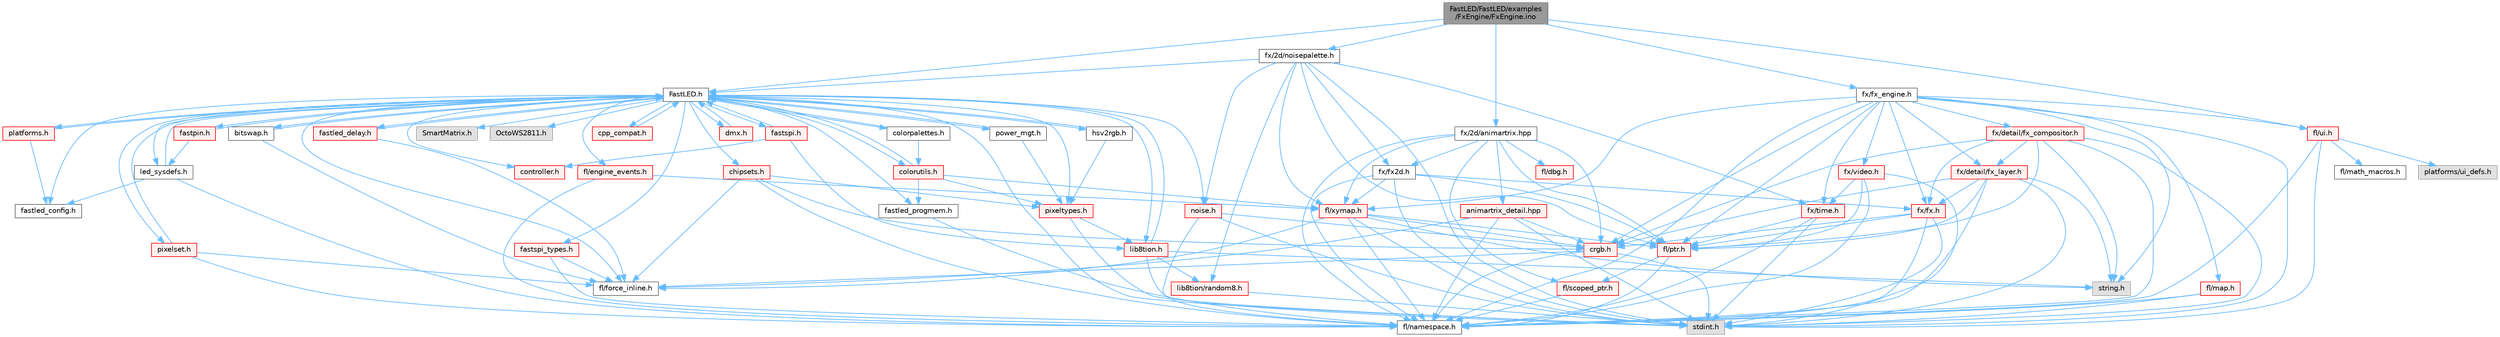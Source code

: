 digraph "FastLED/FastLED/examples/FxEngine/FxEngine.ino"
{
 // LATEX_PDF_SIZE
  bgcolor="transparent";
  edge [fontname=Helvetica,fontsize=10,labelfontname=Helvetica,labelfontsize=10];
  node [fontname=Helvetica,fontsize=10,shape=box,height=0.2,width=0.4];
  Node1 [id="Node000001",label="FastLED/FastLED/examples\l/FxEngine/FxEngine.ino",height=0.2,width=0.4,color="gray40", fillcolor="grey60", style="filled", fontcolor="black",tooltip="Demonstrates how to use the FxEngine to switch between different effects on a 2D LED matrix."];
  Node1 -> Node2 [id="edge1_Node000001_Node000002",color="steelblue1",style="solid",tooltip=" "];
  Node2 [id="Node000002",label="FastLED.h",height=0.2,width=0.4,color="grey40", fillcolor="white", style="filled",URL="$db/d97/_fast_l_e_d_8h.html",tooltip="central include file for FastLED, defines the CFastLED class/object"];
  Node2 -> Node3 [id="edge2_Node000002_Node000003",color="steelblue1",style="solid",tooltip=" "];
  Node3 [id="Node000003",label="stdint.h",height=0.2,width=0.4,color="grey60", fillcolor="#E0E0E0", style="filled",tooltip=" "];
  Node2 -> Node4 [id="edge3_Node000002_Node000004",color="steelblue1",style="solid",tooltip=" "];
  Node4 [id="Node000004",label="SmartMatrix.h",height=0.2,width=0.4,color="grey60", fillcolor="#E0E0E0", style="filled",tooltip=" "];
  Node2 -> Node5 [id="edge4_Node000002_Node000005",color="steelblue1",style="solid",tooltip=" "];
  Node5 [id="Node000005",label="OctoWS2811.h",height=0.2,width=0.4,color="grey60", fillcolor="#E0E0E0", style="filled",tooltip=" "];
  Node2 -> Node6 [id="edge5_Node000002_Node000006",color="steelblue1",style="solid",tooltip=" "];
  Node6 [id="Node000006",label="fl/force_inline.h",height=0.2,width=0.4,color="grey40", fillcolor="white", style="filled",URL="$d8/d2d/fl_2force__inline_8h.html",tooltip=" "];
  Node2 -> Node7 [id="edge6_Node000002_Node000007",color="steelblue1",style="solid",tooltip=" "];
  Node7 [id="Node000007",label="cpp_compat.h",height=0.2,width=0.4,color="red", fillcolor="#FFF0F0", style="filled",URL="$d9/d13/cpp__compat_8h.html",tooltip="Compatibility functions based on C++ version."];
  Node7 -> Node2 [id="edge7_Node000007_Node000002",color="steelblue1",style="solid",tooltip=" "];
  Node2 -> Node9 [id="edge8_Node000002_Node000009",color="steelblue1",style="solid",tooltip=" "];
  Node9 [id="Node000009",label="fastled_config.h",height=0.2,width=0.4,color="grey40", fillcolor="white", style="filled",URL="$d5/d11/fastled__config_8h.html",tooltip="Contains definitions that can be used to configure FastLED at compile time."];
  Node2 -> Node10 [id="edge9_Node000002_Node000010",color="steelblue1",style="solid",tooltip=" "];
  Node10 [id="Node000010",label="led_sysdefs.h",height=0.2,width=0.4,color="grey40", fillcolor="white", style="filled",URL="$d9/d3e/led__sysdefs_8h.html",tooltip="Determines which platform system definitions to include."];
  Node10 -> Node2 [id="edge10_Node000010_Node000002",color="steelblue1",style="solid",tooltip=" "];
  Node10 -> Node9 [id="edge11_Node000010_Node000009",color="steelblue1",style="solid",tooltip=" "];
  Node10 -> Node11 [id="edge12_Node000010_Node000011",color="steelblue1",style="solid",tooltip=" "];
  Node11 [id="Node000011",label="fl/namespace.h",height=0.2,width=0.4,color="grey40", fillcolor="white", style="filled",URL="$df/d2a/namespace_8h.html",tooltip="Implements the FastLED namespace macros."];
  Node2 -> Node12 [id="edge13_Node000002_Node000012",color="steelblue1",style="solid",tooltip=" "];
  Node12 [id="Node000012",label="fastled_delay.h",height=0.2,width=0.4,color="red", fillcolor="#FFF0F0", style="filled",URL="$d0/da8/fastled__delay_8h.html",tooltip="Utility functions and classes for managing delay cycles."];
  Node12 -> Node2 [id="edge14_Node000012_Node000002",color="steelblue1",style="solid",tooltip=" "];
  Node12 -> Node6 [id="edge15_Node000012_Node000006",color="steelblue1",style="solid",tooltip=" "];
  Node2 -> Node14 [id="edge16_Node000002_Node000014",color="steelblue1",style="solid",tooltip=" "];
  Node14 [id="Node000014",label="bitswap.h",height=0.2,width=0.4,color="grey40", fillcolor="white", style="filled",URL="$de/ded/bitswap_8h.html",tooltip="Functions for doing a rotation of bits/bytes used by parallel output."];
  Node14 -> Node2 [id="edge17_Node000014_Node000002",color="steelblue1",style="solid",tooltip=" "];
  Node14 -> Node6 [id="edge18_Node000014_Node000006",color="steelblue1",style="solid",tooltip=" "];
  Node2 -> Node15 [id="edge19_Node000002_Node000015",color="steelblue1",style="solid",tooltip=" "];
  Node15 [id="Node000015",label="controller.h",height=0.2,width=0.4,color="red", fillcolor="#FFF0F0", style="filled",URL="$d2/dd9/controller_8h.html",tooltip="deprecated: base definitions used by led controllers for writing out led data"];
  Node2 -> Node63 [id="edge20_Node000002_Node000063",color="steelblue1",style="solid",tooltip=" "];
  Node63 [id="Node000063",label="fastpin.h",height=0.2,width=0.4,color="red", fillcolor="#FFF0F0", style="filled",URL="$db/d65/fastpin_8h.html",tooltip="Class base definitions for defining fast pin access."];
  Node63 -> Node2 [id="edge21_Node000063_Node000002",color="steelblue1",style="solid",tooltip=" "];
  Node63 -> Node10 [id="edge22_Node000063_Node000010",color="steelblue1",style="solid",tooltip=" "];
  Node2 -> Node64 [id="edge23_Node000002_Node000064",color="steelblue1",style="solid",tooltip=" "];
  Node64 [id="Node000064",label="fastspi_types.h",height=0.2,width=0.4,color="red", fillcolor="#FFF0F0", style="filled",URL="$d2/ddb/fastspi__types_8h.html",tooltip="Data types and constants used by SPI interfaces."];
  Node64 -> Node6 [id="edge24_Node000064_Node000006",color="steelblue1",style="solid",tooltip=" "];
  Node64 -> Node11 [id="edge25_Node000064_Node000011",color="steelblue1",style="solid",tooltip=" "];
  Node2 -> Node65 [id="edge26_Node000002_Node000065",color="steelblue1",style="solid",tooltip=" "];
  Node65 [id="Node000065",label="dmx.h",height=0.2,width=0.4,color="red", fillcolor="#FFF0F0", style="filled",URL="$d3/de1/dmx_8h.html",tooltip="Defines the DMX512-based LED controllers."];
  Node65 -> Node2 [id="edge27_Node000065_Node000002",color="steelblue1",style="solid",tooltip=" "];
  Node2 -> Node68 [id="edge28_Node000002_Node000068",color="steelblue1",style="solid",tooltip=" "];
  Node68 [id="Node000068",label="platforms.h",height=0.2,width=0.4,color="red", fillcolor="#FFF0F0", style="filled",URL="$da/dc9/platforms_8h.html",tooltip="Determines which platforms headers to include."];
  Node68 -> Node2 [id="edge29_Node000068_Node000002",color="steelblue1",style="solid",tooltip=" "];
  Node68 -> Node9 [id="edge30_Node000068_Node000009",color="steelblue1",style="solid",tooltip=" "];
  Node2 -> Node70 [id="edge31_Node000002_Node000070",color="steelblue1",style="solid",tooltip=" "];
  Node70 [id="Node000070",label="fastled_progmem.h",height=0.2,width=0.4,color="grey40", fillcolor="white", style="filled",URL="$df/dab/fastled__progmem_8h.html",tooltip="Wrapper definitions to allow seamless use of PROGMEM in environments that have it."];
  Node70 -> Node11 [id="edge32_Node000070_Node000011",color="steelblue1",style="solid",tooltip=" "];
  Node2 -> Node19 [id="edge33_Node000002_Node000019",color="steelblue1",style="solid",tooltip=" "];
  Node19 [id="Node000019",label="lib8tion.h",height=0.2,width=0.4,color="red", fillcolor="#FFF0F0", style="filled",URL="$df/da5/lib8tion_8h.html",tooltip="Fast, efficient 8-bit math functions specifically designed for high-performance LED programming."];
  Node19 -> Node2 [id="edge34_Node000019_Node000002",color="steelblue1",style="solid",tooltip=" "];
  Node19 -> Node3 [id="edge35_Node000019_Node000003",color="steelblue1",style="solid",tooltip=" "];
  Node19 -> Node23 [id="edge36_Node000019_Node000023",color="steelblue1",style="solid",tooltip=" "];
  Node23 [id="Node000023",label="string.h",height=0.2,width=0.4,color="grey60", fillcolor="#E0E0E0", style="filled",tooltip=" "];
  Node19 -> Node31 [id="edge37_Node000019_Node000031",color="steelblue1",style="solid",tooltip=" "];
  Node31 [id="Node000031",label="lib8tion/random8.h",height=0.2,width=0.4,color="red", fillcolor="#FFF0F0", style="filled",URL="$d9/dfa/random8_8h.html",tooltip="Fast, efficient random number generators specifically designed for high-performance LED programming."];
  Node31 -> Node3 [id="edge38_Node000031_Node000003",color="steelblue1",style="solid",tooltip=" "];
  Node2 -> Node18 [id="edge39_Node000002_Node000018",color="steelblue1",style="solid",tooltip=" "];
  Node18 [id="Node000018",label="pixeltypes.h",height=0.2,width=0.4,color="red", fillcolor="#FFF0F0", style="filled",URL="$d2/dba/pixeltypes_8h.html",tooltip="Includes defintions for RGB and HSV pixels."];
  Node18 -> Node3 [id="edge40_Node000018_Node000003",color="steelblue1",style="solid",tooltip=" "];
  Node18 -> Node19 [id="edge41_Node000018_Node000019",color="steelblue1",style="solid",tooltip=" "];
  Node2 -> Node71 [id="edge42_Node000002_Node000071",color="steelblue1",style="solid",tooltip=" "];
  Node71 [id="Node000071",label="hsv2rgb.h",height=0.2,width=0.4,color="grey40", fillcolor="white", style="filled",URL="$de/d9a/hsv2rgb_8h.html",tooltip="Functions to convert from the HSV colorspace to the RGB colorspace."];
  Node71 -> Node2 [id="edge43_Node000071_Node000002",color="steelblue1",style="solid",tooltip=" "];
  Node71 -> Node18 [id="edge44_Node000071_Node000018",color="steelblue1",style="solid",tooltip=" "];
  Node2 -> Node72 [id="edge45_Node000002_Node000072",color="steelblue1",style="solid",tooltip=" "];
  Node72 [id="Node000072",label="colorutils.h",height=0.2,width=0.4,color="red", fillcolor="#FFF0F0", style="filled",URL="$d1/dfb/colorutils_8h.html",tooltip="Utility functions for color fill, palettes, blending, and more."];
  Node72 -> Node2 [id="edge46_Node000072_Node000002",color="steelblue1",style="solid",tooltip=" "];
  Node72 -> Node18 [id="edge47_Node000072_Node000018",color="steelblue1",style="solid",tooltip=" "];
  Node72 -> Node70 [id="edge48_Node000072_Node000070",color="steelblue1",style="solid",tooltip=" "];
  Node72 -> Node51 [id="edge49_Node000072_Node000051",color="steelblue1",style="solid",tooltip=" "];
  Node51 [id="Node000051",label="fl/xymap.h",height=0.2,width=0.4,color="red", fillcolor="#FFF0F0", style="filled",URL="$d6/dc9/fl_2xymap_8h.html",tooltip=" "];
  Node51 -> Node3 [id="edge50_Node000051_Node000003",color="steelblue1",style="solid",tooltip=" "];
  Node51 -> Node23 [id="edge51_Node000051_Node000023",color="steelblue1",style="solid",tooltip=" "];
  Node51 -> Node26 [id="edge52_Node000051_Node000026",color="steelblue1",style="solid",tooltip=" "];
  Node26 [id="Node000026",label="crgb.h",height=0.2,width=0.4,color="red", fillcolor="#FFF0F0", style="filled",URL="$db/dd1/crgb_8h.html",tooltip="Defines the red, green, and blue (RGB) pixel struct."];
  Node26 -> Node3 [id="edge53_Node000026_Node000003",color="steelblue1",style="solid",tooltip=" "];
  Node26 -> Node11 [id="edge54_Node000026_Node000011",color="steelblue1",style="solid",tooltip=" "];
  Node26 -> Node6 [id="edge55_Node000026_Node000006",color="steelblue1",style="solid",tooltip=" "];
  Node51 -> Node6 [id="edge56_Node000051_Node000006",color="steelblue1",style="solid",tooltip=" "];
  Node51 -> Node36 [id="edge57_Node000051_Node000036",color="steelblue1",style="solid",tooltip=" "];
  Node36 [id="Node000036",label="fl/ptr.h",height=0.2,width=0.4,color="red", fillcolor="#FFF0F0", style="filled",URL="$d7/df1/fl_2ptr_8h.html",tooltip=" "];
  Node36 -> Node11 [id="edge58_Node000036_Node000011",color="steelblue1",style="solid",tooltip=" "];
  Node36 -> Node37 [id="edge59_Node000036_Node000037",color="steelblue1",style="solid",tooltip=" "];
  Node37 [id="Node000037",label="fl/scoped_ptr.h",height=0.2,width=0.4,color="red", fillcolor="#FFF0F0", style="filled",URL="$df/d28/fl_2scoped__ptr_8h.html",tooltip=" "];
  Node37 -> Node11 [id="edge60_Node000037_Node000011",color="steelblue1",style="solid",tooltip=" "];
  Node51 -> Node11 [id="edge61_Node000051_Node000011",color="steelblue1",style="solid",tooltip=" "];
  Node2 -> Node74 [id="edge62_Node000002_Node000074",color="steelblue1",style="solid",tooltip=" "];
  Node74 [id="Node000074",label="pixelset.h",height=0.2,width=0.4,color="red", fillcolor="#FFF0F0", style="filled",URL="$d4/d46/pixelset_8h.html",tooltip="Declares classes for managing logical groups of LEDs."];
  Node74 -> Node2 [id="edge63_Node000074_Node000002",color="steelblue1",style="solid",tooltip=" "];
  Node74 -> Node6 [id="edge64_Node000074_Node000006",color="steelblue1",style="solid",tooltip=" "];
  Node74 -> Node11 [id="edge65_Node000074_Node000011",color="steelblue1",style="solid",tooltip=" "];
  Node2 -> Node76 [id="edge66_Node000002_Node000076",color="steelblue1",style="solid",tooltip=" "];
  Node76 [id="Node000076",label="colorpalettes.h",height=0.2,width=0.4,color="grey40", fillcolor="white", style="filled",URL="$dc/dcc/colorpalettes_8h.html",tooltip="Declarations for the predefined color palettes supplied by FastLED."];
  Node76 -> Node2 [id="edge67_Node000076_Node000002",color="steelblue1",style="solid",tooltip=" "];
  Node76 -> Node72 [id="edge68_Node000076_Node000072",color="steelblue1",style="solid",tooltip=" "];
  Node2 -> Node77 [id="edge69_Node000002_Node000077",color="steelblue1",style="solid",tooltip=" "];
  Node77 [id="Node000077",label="noise.h",height=0.2,width=0.4,color="red", fillcolor="#FFF0F0", style="filled",URL="$d1/d31/noise_8h.html",tooltip="Functions to generate and fill arrays with noise."];
  Node77 -> Node3 [id="edge70_Node000077_Node000003",color="steelblue1",style="solid",tooltip=" "];
  Node77 -> Node26 [id="edge71_Node000077_Node000026",color="steelblue1",style="solid",tooltip=" "];
  Node77 -> Node11 [id="edge72_Node000077_Node000011",color="steelblue1",style="solid",tooltip=" "];
  Node2 -> Node78 [id="edge73_Node000002_Node000078",color="steelblue1",style="solid",tooltip=" "];
  Node78 [id="Node000078",label="power_mgt.h",height=0.2,width=0.4,color="grey40", fillcolor="white", style="filled",URL="$dc/d5b/power__mgt_8h.html",tooltip="Functions to limit the power used by FastLED."];
  Node78 -> Node2 [id="edge74_Node000078_Node000002",color="steelblue1",style="solid",tooltip=" "];
  Node78 -> Node18 [id="edge75_Node000078_Node000018",color="steelblue1",style="solid",tooltip=" "];
  Node2 -> Node79 [id="edge76_Node000002_Node000079",color="steelblue1",style="solid",tooltip=" "];
  Node79 [id="Node000079",label="fastspi.h",height=0.2,width=0.4,color="red", fillcolor="#FFF0F0", style="filled",URL="$d6/ddc/fastspi_8h.html",tooltip="Serial peripheral interface (SPI) definitions per platform."];
  Node79 -> Node2 [id="edge77_Node000079_Node000002",color="steelblue1",style="solid",tooltip=" "];
  Node79 -> Node15 [id="edge78_Node000079_Node000015",color="steelblue1",style="solid",tooltip=" "];
  Node79 -> Node19 [id="edge79_Node000079_Node000019",color="steelblue1",style="solid",tooltip=" "];
  Node2 -> Node81 [id="edge80_Node000002_Node000081",color="steelblue1",style="solid",tooltip=" "];
  Node81 [id="Node000081",label="chipsets.h",height=0.2,width=0.4,color="red", fillcolor="#FFF0F0", style="filled",URL="$db/d66/chipsets_8h.html",tooltip="Contains the bulk of the definitions for the various LED chipsets supported."];
  Node81 -> Node18 [id="edge81_Node000081_Node000018",color="steelblue1",style="solid",tooltip=" "];
  Node81 -> Node6 [id="edge82_Node000081_Node000006",color="steelblue1",style="solid",tooltip=" "];
  Node81 -> Node26 [id="edge83_Node000081_Node000026",color="steelblue1",style="solid",tooltip=" "];
  Node81 -> Node11 [id="edge84_Node000081_Node000011",color="steelblue1",style="solid",tooltip=" "];
  Node2 -> Node49 [id="edge85_Node000002_Node000049",color="steelblue1",style="solid",tooltip=" "];
  Node49 [id="Node000049",label="fl/engine_events.h",height=0.2,width=0.4,color="red", fillcolor="#FFF0F0", style="filled",URL="$dc/dd9/fl_2engine__events_8h.html",tooltip=" "];
  Node49 -> Node51 [id="edge86_Node000049_Node000051",color="steelblue1",style="solid",tooltip=" "];
  Node49 -> Node11 [id="edge87_Node000049_Node000011",color="steelblue1",style="solid",tooltip=" "];
  Node1 -> Node82 [id="edge88_Node000001_Node000082",color="steelblue1",style="solid",tooltip=" "];
  Node82 [id="Node000082",label="fx/2d/noisepalette.h",height=0.2,width=0.4,color="grey40", fillcolor="white", style="filled",URL="$d6/dc7/noisepalette_8h.html",tooltip="Demonstrates how to mix noise generation with color palettes on a 2D LED matrix."];
  Node82 -> Node3 [id="edge89_Node000082_Node000003",color="steelblue1",style="solid",tooltip=" "];
  Node82 -> Node2 [id="edge90_Node000082_Node000002",color="steelblue1",style="solid",tooltip=" "];
  Node82 -> Node83 [id="edge91_Node000082_Node000083",color="steelblue1",style="solid",tooltip=" "];
  Node83 [id="Node000083",label="fx/fx2d.h",height=0.2,width=0.4,color="grey40", fillcolor="white", style="filled",URL="$d9/d43/fx2d_8h.html",tooltip=" "];
  Node83 -> Node3 [id="edge92_Node000083_Node000003",color="steelblue1",style="solid",tooltip=" "];
  Node83 -> Node51 [id="edge93_Node000083_Node000051",color="steelblue1",style="solid",tooltip=" "];
  Node83 -> Node11 [id="edge94_Node000083_Node000011",color="steelblue1",style="solid",tooltip=" "];
  Node83 -> Node84 [id="edge95_Node000083_Node000084",color="steelblue1",style="solid",tooltip=" "];
  Node84 [id="Node000084",label="fx/fx.h",height=0.2,width=0.4,color="red", fillcolor="#FFF0F0", style="filled",URL="$d2/d0c/fx_8h.html",tooltip=" "];
  Node84 -> Node3 [id="edge96_Node000084_Node000003",color="steelblue1",style="solid",tooltip=" "];
  Node84 -> Node26 [id="edge97_Node000084_Node000026",color="steelblue1",style="solid",tooltip=" "];
  Node84 -> Node11 [id="edge98_Node000084_Node000011",color="steelblue1",style="solid",tooltip=" "];
  Node84 -> Node36 [id="edge99_Node000084_Node000036",color="steelblue1",style="solid",tooltip=" "];
  Node83 -> Node36 [id="edge100_Node000083_Node000036",color="steelblue1",style="solid",tooltip=" "];
  Node82 -> Node31 [id="edge101_Node000082_Node000031",color="steelblue1",style="solid",tooltip=" "];
  Node82 -> Node77 [id="edge102_Node000082_Node000077",color="steelblue1",style="solid",tooltip=" "];
  Node82 -> Node36 [id="edge103_Node000082_Node000036",color="steelblue1",style="solid",tooltip=" "];
  Node82 -> Node51 [id="edge104_Node000082_Node000051",color="steelblue1",style="solid",tooltip=" "];
  Node82 -> Node87 [id="edge105_Node000082_Node000087",color="steelblue1",style="solid",tooltip=" "];
  Node87 [id="Node000087",label="fx/time.h",height=0.2,width=0.4,color="red", fillcolor="#FFF0F0", style="filled",URL="$de/df7/time_8h.html",tooltip=" "];
  Node87 -> Node3 [id="edge106_Node000087_Node000003",color="steelblue1",style="solid",tooltip=" "];
  Node87 -> Node36 [id="edge107_Node000087_Node000036",color="steelblue1",style="solid",tooltip=" "];
  Node87 -> Node11 [id="edge108_Node000087_Node000011",color="steelblue1",style="solid",tooltip=" "];
  Node1 -> Node89 [id="edge109_Node000001_Node000089",color="steelblue1",style="solid",tooltip=" "];
  Node89 [id="Node000089",label="fx/2d/animartrix.hpp",height=0.2,width=0.4,color="grey40", fillcolor="white", style="filled",URL="$d3/dc3/animartrix_8hpp.html",tooltip=" "];
  Node89 -> Node26 [id="edge110_Node000089_Node000026",color="steelblue1",style="solid",tooltip=" "];
  Node89 -> Node83 [id="edge111_Node000089_Node000083",color="steelblue1",style="solid",tooltip=" "];
  Node89 -> Node11 [id="edge112_Node000089_Node000011",color="steelblue1",style="solid",tooltip=" "];
  Node89 -> Node36 [id="edge113_Node000089_Node000036",color="steelblue1",style="solid",tooltip=" "];
  Node89 -> Node37 [id="edge114_Node000089_Node000037",color="steelblue1",style="solid",tooltip=" "];
  Node89 -> Node60 [id="edge115_Node000089_Node000060",color="steelblue1",style="solid",tooltip=" "];
  Node60 [id="Node000060",label="fl/dbg.h",height=0.2,width=0.4,color="red", fillcolor="#FFF0F0", style="filled",URL="$d6/d01/dbg_8h.html",tooltip=" "];
  Node89 -> Node51 [id="edge116_Node000089_Node000051",color="steelblue1",style="solid",tooltip=" "];
  Node89 -> Node90 [id="edge117_Node000089_Node000090",color="steelblue1",style="solid",tooltip=" "];
  Node90 [id="Node000090",label="animartrix_detail.hpp",height=0.2,width=0.4,color="red", fillcolor="#FFF0F0", style="filled",URL="$d3/d3b/animartrix__detail_8hpp.html",tooltip=" "];
  Node90 -> Node3 [id="edge118_Node000090_Node000003",color="steelblue1",style="solid",tooltip=" "];
  Node90 -> Node6 [id="edge119_Node000090_Node000006",color="steelblue1",style="solid",tooltip=" "];
  Node90 -> Node26 [id="edge120_Node000090_Node000026",color="steelblue1",style="solid",tooltip=" "];
  Node90 -> Node11 [id="edge121_Node000090_Node000011",color="steelblue1",style="solid",tooltip=" "];
  Node1 -> Node92 [id="edge122_Node000001_Node000092",color="steelblue1",style="solid",tooltip=" "];
  Node92 [id="Node000092",label="fx/fx_engine.h",height=0.2,width=0.4,color="grey40", fillcolor="white", style="filled",URL="$d9/d3c/fx__engine_8h.html",tooltip=" "];
  Node92 -> Node3 [id="edge123_Node000092_Node000003",color="steelblue1",style="solid",tooltip=" "];
  Node92 -> Node23 [id="edge124_Node000092_Node000023",color="steelblue1",style="solid",tooltip=" "];
  Node92 -> Node26 [id="edge125_Node000092_Node000026",color="steelblue1",style="solid",tooltip=" "];
  Node92 -> Node56 [id="edge126_Node000092_Node000056",color="steelblue1",style="solid",tooltip=" "];
  Node56 [id="Node000056",label="fl/map.h",height=0.2,width=0.4,color="red", fillcolor="#FFF0F0", style="filled",URL="$dc/db7/map_8h.html",tooltip=" "];
  Node56 -> Node3 [id="edge127_Node000056_Node000003",color="steelblue1",style="solid",tooltip=" "];
  Node56 -> Node11 [id="edge128_Node000056_Node000011",color="steelblue1",style="solid",tooltip=" "];
  Node92 -> Node84 [id="edge129_Node000092_Node000084",color="steelblue1",style="solid",tooltip=" "];
  Node92 -> Node93 [id="edge130_Node000092_Node000093",color="steelblue1",style="solid",tooltip=" "];
  Node93 [id="Node000093",label="fx/detail/fx_compositor.h",height=0.2,width=0.4,color="red", fillcolor="#FFF0F0", style="filled",URL="$d5/d6b/fx__compositor_8h.html",tooltip=" "];
  Node93 -> Node3 [id="edge131_Node000093_Node000003",color="steelblue1",style="solid",tooltip=" "];
  Node93 -> Node23 [id="edge132_Node000093_Node000023",color="steelblue1",style="solid",tooltip=" "];
  Node93 -> Node26 [id="edge133_Node000093_Node000026",color="steelblue1",style="solid",tooltip=" "];
  Node93 -> Node84 [id="edge134_Node000093_Node000084",color="steelblue1",style="solid",tooltip=" "];
  Node93 -> Node94 [id="edge135_Node000093_Node000094",color="steelblue1",style="solid",tooltip=" "];
  Node94 [id="Node000094",label="fx/detail/fx_layer.h",height=0.2,width=0.4,color="red", fillcolor="#FFF0F0", style="filled",URL="$d7/d2f/fx__layer_8h.html",tooltip=" "];
  Node94 -> Node3 [id="edge136_Node000094_Node000003",color="steelblue1",style="solid",tooltip=" "];
  Node94 -> Node23 [id="edge137_Node000094_Node000023",color="steelblue1",style="solid",tooltip=" "];
  Node94 -> Node26 [id="edge138_Node000094_Node000026",color="steelblue1",style="solid",tooltip=" "];
  Node94 -> Node84 [id="edge139_Node000094_Node000084",color="steelblue1",style="solid",tooltip=" "];
  Node94 -> Node11 [id="edge140_Node000094_Node000011",color="steelblue1",style="solid",tooltip=" "];
  Node94 -> Node36 [id="edge141_Node000094_Node000036",color="steelblue1",style="solid",tooltip=" "];
  Node93 -> Node11 [id="edge142_Node000093_Node000011",color="steelblue1",style="solid",tooltip=" "];
  Node93 -> Node36 [id="edge143_Node000093_Node000036",color="steelblue1",style="solid",tooltip=" "];
  Node92 -> Node94 [id="edge144_Node000092_Node000094",color="steelblue1",style="solid",tooltip=" "];
  Node92 -> Node11 [id="edge145_Node000092_Node000011",color="steelblue1",style="solid",tooltip=" "];
  Node92 -> Node36 [id="edge146_Node000092_Node000036",color="steelblue1",style="solid",tooltip=" "];
  Node92 -> Node96 [id="edge147_Node000092_Node000096",color="steelblue1",style="solid",tooltip=" "];
  Node96 [id="Node000096",label="fl/ui.h",height=0.2,width=0.4,color="red", fillcolor="#FFF0F0", style="filled",URL="$d9/d3b/ui_8h.html",tooltip=" "];
  Node96 -> Node3 [id="edge148_Node000096_Node000003",color="steelblue1",style="solid",tooltip=" "];
  Node96 -> Node97 [id="edge149_Node000096_Node000097",color="steelblue1",style="solid",tooltip=" "];
  Node97 [id="Node000097",label="platforms/ui_defs.h",height=0.2,width=0.4,color="grey60", fillcolor="#E0E0E0", style="filled",tooltip=" "];
  Node96 -> Node11 [id="edge150_Node000096_Node000011",color="steelblue1",style="solid",tooltip=" "];
  Node96 -> Node41 [id="edge151_Node000096_Node000041",color="steelblue1",style="solid",tooltip=" "];
  Node41 [id="Node000041",label="fl/math_macros.h",height=0.2,width=0.4,color="grey40", fillcolor="white", style="filled",URL="$d0/d19/fl_2math__macros_8h.html",tooltip=" "];
  Node92 -> Node87 [id="edge152_Node000092_Node000087",color="steelblue1",style="solid",tooltip=" "];
  Node92 -> Node98 [id="edge153_Node000092_Node000098",color="steelblue1",style="solid",tooltip=" "];
  Node98 [id="Node000098",label="fx/video.h",height=0.2,width=0.4,color="red", fillcolor="#FFF0F0", style="filled",URL="$dd/d78/video_8h.html",tooltip=" "];
  Node98 -> Node3 [id="edge154_Node000098_Node000003",color="steelblue1",style="solid",tooltip=" "];
  Node98 -> Node11 [id="edge155_Node000098_Node000011",color="steelblue1",style="solid",tooltip=" "];
  Node98 -> Node36 [id="edge156_Node000098_Node000036",color="steelblue1",style="solid",tooltip=" "];
  Node98 -> Node87 [id="edge157_Node000098_Node000087",color="steelblue1",style="solid",tooltip=" "];
  Node92 -> Node51 [id="edge158_Node000092_Node000051",color="steelblue1",style="solid",tooltip=" "];
  Node1 -> Node96 [id="edge159_Node000001_Node000096",color="steelblue1",style="solid",tooltip=" "];
}
